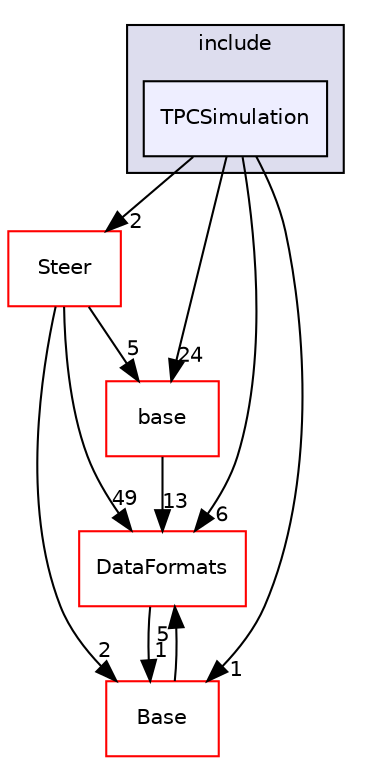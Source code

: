 digraph "/home/travis/build/AliceO2Group/AliceO2/Detectors/TPC/simulation/include/TPCSimulation" {
  bgcolor=transparent;
  compound=true
  node [ fontsize="10", fontname="Helvetica"];
  edge [ labelfontsize="10", labelfontname="Helvetica"];
  subgraph clusterdir_a3959ed40b1558172144f5e1a56e443f {
    graph [ bgcolor="#ddddee", pencolor="black", label="include" fontname="Helvetica", fontsize="10", URL="dir_a3959ed40b1558172144f5e1a56e443f.html"]
  dir_899d345f9fdaa752cfd282604b003f27 [shape=box, label="TPCSimulation", style="filled", fillcolor="#eeeeff", pencolor="black", URL="dir_899d345f9fdaa752cfd282604b003f27.html"];
  }
  dir_40b4a122691869ee86baf7f2711ed718 [shape=box label="Steer" color="red" URL="dir_40b4a122691869ee86baf7f2711ed718.html"];
  dir_677b030cc750909e4cd27413873678d8 [shape=box label="base" color="red" URL="dir_677b030cc750909e4cd27413873678d8.html"];
  dir_37c90836491b695b472bf98d1be8336b [shape=box label="Base" color="red" URL="dir_37c90836491b695b472bf98d1be8336b.html"];
  dir_2171f7ec022c5423887b07c69b2f5b48 [shape=box label="DataFormats" color="red" URL="dir_2171f7ec022c5423887b07c69b2f5b48.html"];
  dir_40b4a122691869ee86baf7f2711ed718->dir_677b030cc750909e4cd27413873678d8 [headlabel="5", labeldistance=1.5 headhref="dir_000419_000225.html"];
  dir_40b4a122691869ee86baf7f2711ed718->dir_37c90836491b695b472bf98d1be8336b [headlabel="2", labeldistance=1.5 headhref="dir_000419_000158.html"];
  dir_40b4a122691869ee86baf7f2711ed718->dir_2171f7ec022c5423887b07c69b2f5b48 [headlabel="49", labeldistance=1.5 headhref="dir_000419_000056.html"];
  dir_677b030cc750909e4cd27413873678d8->dir_2171f7ec022c5423887b07c69b2f5b48 [headlabel="13", labeldistance=1.5 headhref="dir_000225_000056.html"];
  dir_37c90836491b695b472bf98d1be8336b->dir_2171f7ec022c5423887b07c69b2f5b48 [headlabel="5", labeldistance=1.5 headhref="dir_000158_000056.html"];
  dir_899d345f9fdaa752cfd282604b003f27->dir_40b4a122691869ee86baf7f2711ed718 [headlabel="2", labeldistance=1.5 headhref="dir_000191_000419.html"];
  dir_899d345f9fdaa752cfd282604b003f27->dir_677b030cc750909e4cd27413873678d8 [headlabel="24", labeldistance=1.5 headhref="dir_000191_000225.html"];
  dir_899d345f9fdaa752cfd282604b003f27->dir_37c90836491b695b472bf98d1be8336b [headlabel="1", labeldistance=1.5 headhref="dir_000191_000158.html"];
  dir_899d345f9fdaa752cfd282604b003f27->dir_2171f7ec022c5423887b07c69b2f5b48 [headlabel="6", labeldistance=1.5 headhref="dir_000191_000056.html"];
  dir_2171f7ec022c5423887b07c69b2f5b48->dir_37c90836491b695b472bf98d1be8336b [headlabel="1", labeldistance=1.5 headhref="dir_000056_000158.html"];
}
